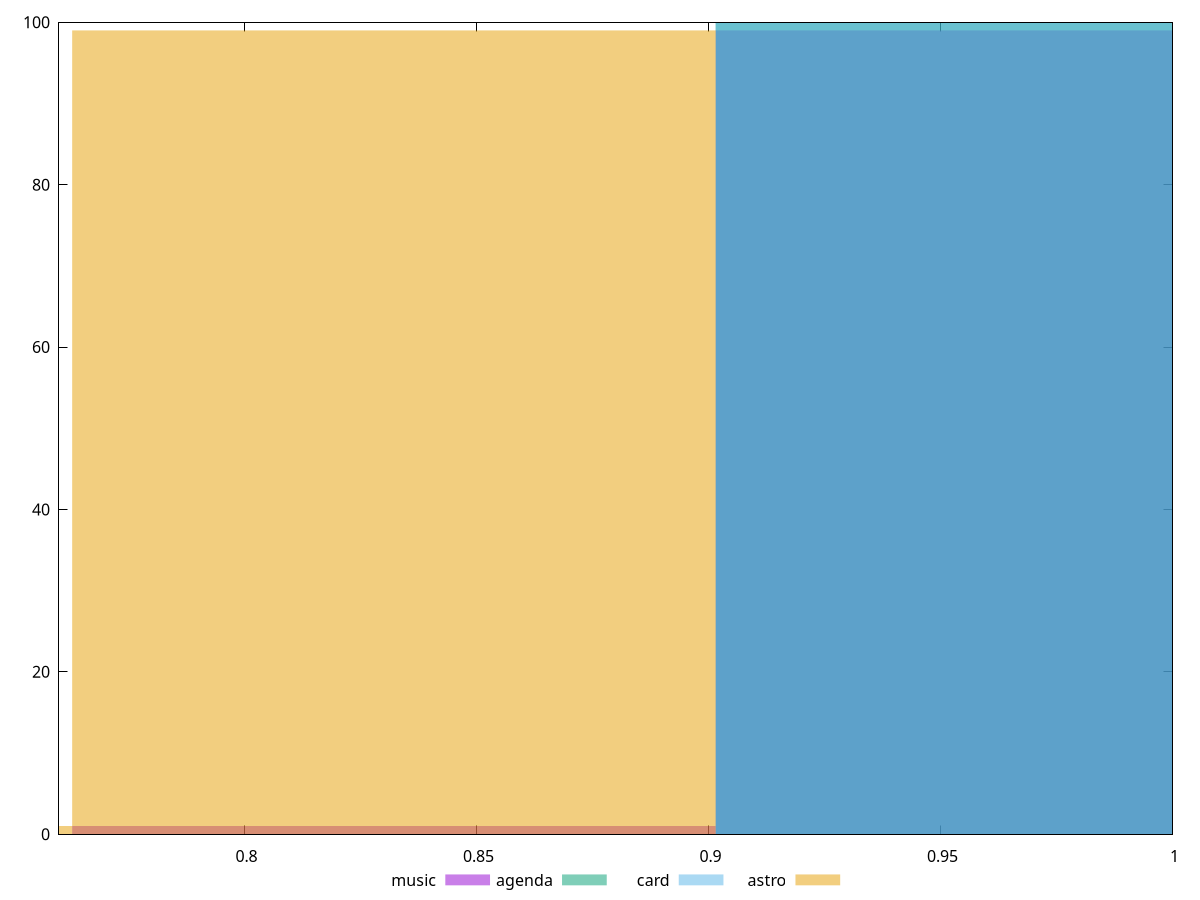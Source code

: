 reset

$music <<EOF
0.8321884489450387 1
0.9708865237692119 99
EOF

$agenda <<EOF
0.9708865237692119 100
EOF

$card <<EOF
0.9708865237692119 100
EOF

$astro <<EOF
0.6934903741208656 1
0.8321884489450387 99
EOF

set key outside below
set boxwidth 0.13869807482417312
set xrange [0.76:1]
set yrange [0:100]
set trange [0:100]
set style fill transparent solid 0.5 noborder
set terminal svg size 640, 520 enhanced background rgb 'white'
set output "reports/report_00032_2021-02-25T10-28-15.087Z/mainthread-work-breakdown/comparison/histogram/all_score.svg"

plot $music title "music" with boxes, \
     $agenda title "agenda" with boxes, \
     $card title "card" with boxes, \
     $astro title "astro" with boxes

reset
